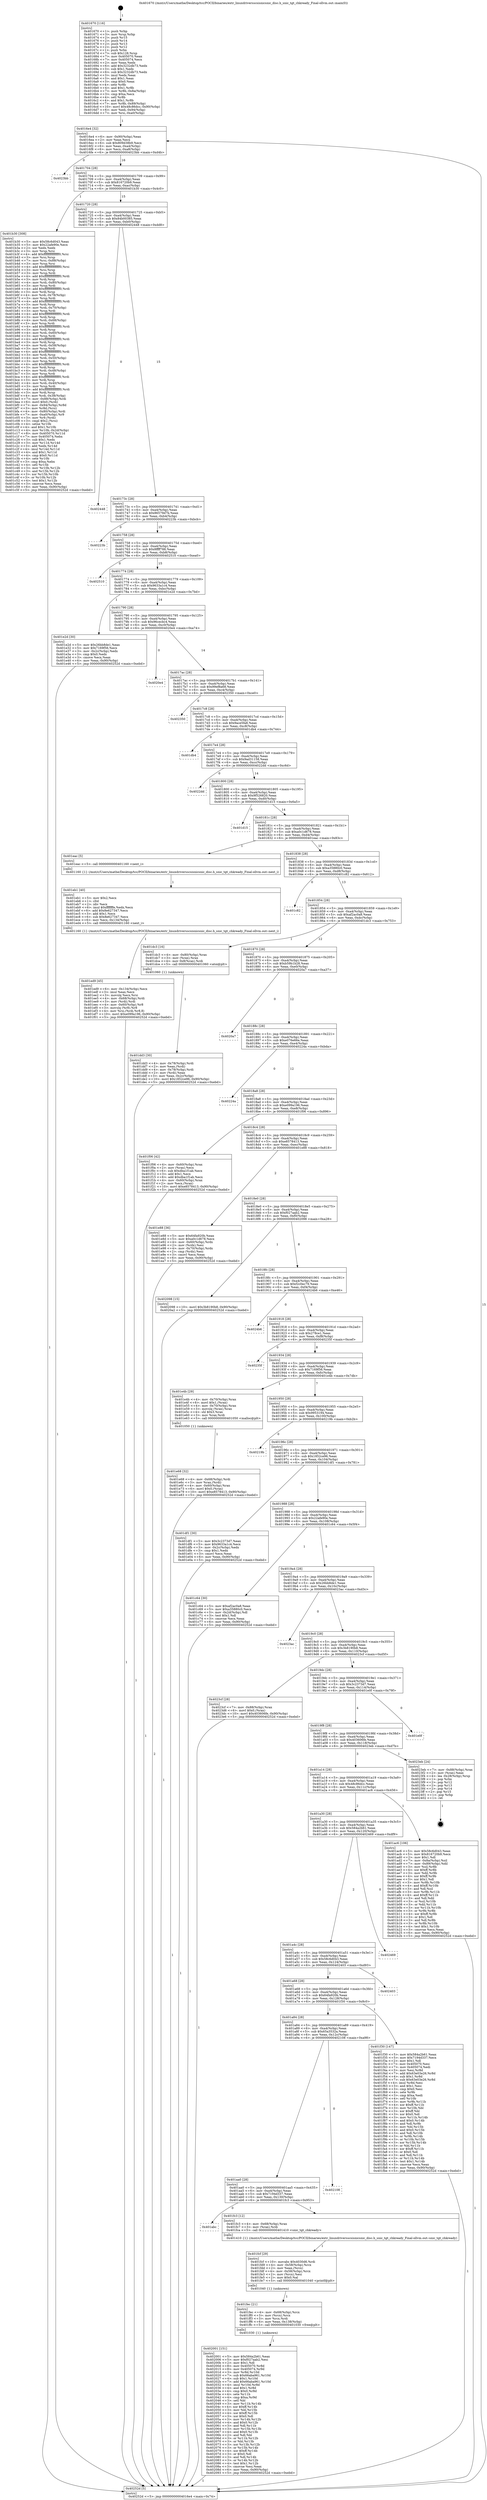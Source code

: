 digraph "0x401670" {
  label = "0x401670 (/mnt/c/Users/mathe/Desktop/tcc/POCII/binaries/extr_linuxdriversscsisnicsnic_disc.h_snic_tgt_chkready_Final-ollvm.out::main(0))"
  labelloc = "t"
  node[shape=record]

  Entry [label="",width=0.3,height=0.3,shape=circle,fillcolor=black,style=filled]
  "0x4016e4" [label="{
     0x4016e4 [32]\l
     | [instrs]\l
     &nbsp;&nbsp;0x4016e4 \<+6\>: mov -0x90(%rbp),%eax\l
     &nbsp;&nbsp;0x4016ea \<+2\>: mov %eax,%ecx\l
     &nbsp;&nbsp;0x4016ec \<+6\>: sub $0x809d38b9,%ecx\l
     &nbsp;&nbsp;0x4016f2 \<+6\>: mov %eax,-0xa4(%rbp)\l
     &nbsp;&nbsp;0x4016f8 \<+6\>: mov %ecx,-0xa8(%rbp)\l
     &nbsp;&nbsp;0x4016fe \<+6\>: je 00000000004023bb \<main+0xd4b\>\l
  }"]
  "0x4023bb" [label="{
     0x4023bb\l
  }", style=dashed]
  "0x401704" [label="{
     0x401704 [28]\l
     | [instrs]\l
     &nbsp;&nbsp;0x401704 \<+5\>: jmp 0000000000401709 \<main+0x99\>\l
     &nbsp;&nbsp;0x401709 \<+6\>: mov -0xa4(%rbp),%eax\l
     &nbsp;&nbsp;0x40170f \<+5\>: sub $0x816720b9,%eax\l
     &nbsp;&nbsp;0x401714 \<+6\>: mov %eax,-0xac(%rbp)\l
     &nbsp;&nbsp;0x40171a \<+6\>: je 0000000000401b30 \<main+0x4c0\>\l
  }"]
  Exit [label="",width=0.3,height=0.3,shape=circle,fillcolor=black,style=filled,peripheries=2]
  "0x401b30" [label="{
     0x401b30 [308]\l
     | [instrs]\l
     &nbsp;&nbsp;0x401b30 \<+5\>: mov $0x58c6d043,%eax\l
     &nbsp;&nbsp;0x401b35 \<+5\>: mov $0x22afe90e,%ecx\l
     &nbsp;&nbsp;0x401b3a \<+2\>: xor %edx,%edx\l
     &nbsp;&nbsp;0x401b3c \<+3\>: mov %rsp,%rsi\l
     &nbsp;&nbsp;0x401b3f \<+4\>: add $0xfffffffffffffff0,%rsi\l
     &nbsp;&nbsp;0x401b43 \<+3\>: mov %rsi,%rsp\l
     &nbsp;&nbsp;0x401b46 \<+7\>: mov %rsi,-0x88(%rbp)\l
     &nbsp;&nbsp;0x401b4d \<+3\>: mov %rsp,%rsi\l
     &nbsp;&nbsp;0x401b50 \<+4\>: add $0xfffffffffffffff0,%rsi\l
     &nbsp;&nbsp;0x401b54 \<+3\>: mov %rsi,%rsp\l
     &nbsp;&nbsp;0x401b57 \<+3\>: mov %rsp,%rdi\l
     &nbsp;&nbsp;0x401b5a \<+4\>: add $0xfffffffffffffff0,%rdi\l
     &nbsp;&nbsp;0x401b5e \<+3\>: mov %rdi,%rsp\l
     &nbsp;&nbsp;0x401b61 \<+4\>: mov %rdi,-0x80(%rbp)\l
     &nbsp;&nbsp;0x401b65 \<+3\>: mov %rsp,%rdi\l
     &nbsp;&nbsp;0x401b68 \<+4\>: add $0xfffffffffffffff0,%rdi\l
     &nbsp;&nbsp;0x401b6c \<+3\>: mov %rdi,%rsp\l
     &nbsp;&nbsp;0x401b6f \<+4\>: mov %rdi,-0x78(%rbp)\l
     &nbsp;&nbsp;0x401b73 \<+3\>: mov %rsp,%rdi\l
     &nbsp;&nbsp;0x401b76 \<+4\>: add $0xfffffffffffffff0,%rdi\l
     &nbsp;&nbsp;0x401b7a \<+3\>: mov %rdi,%rsp\l
     &nbsp;&nbsp;0x401b7d \<+4\>: mov %rdi,-0x70(%rbp)\l
     &nbsp;&nbsp;0x401b81 \<+3\>: mov %rsp,%rdi\l
     &nbsp;&nbsp;0x401b84 \<+4\>: add $0xfffffffffffffff0,%rdi\l
     &nbsp;&nbsp;0x401b88 \<+3\>: mov %rdi,%rsp\l
     &nbsp;&nbsp;0x401b8b \<+4\>: mov %rdi,-0x68(%rbp)\l
     &nbsp;&nbsp;0x401b8f \<+3\>: mov %rsp,%rdi\l
     &nbsp;&nbsp;0x401b92 \<+4\>: add $0xfffffffffffffff0,%rdi\l
     &nbsp;&nbsp;0x401b96 \<+3\>: mov %rdi,%rsp\l
     &nbsp;&nbsp;0x401b99 \<+4\>: mov %rdi,-0x60(%rbp)\l
     &nbsp;&nbsp;0x401b9d \<+3\>: mov %rsp,%rdi\l
     &nbsp;&nbsp;0x401ba0 \<+4\>: add $0xfffffffffffffff0,%rdi\l
     &nbsp;&nbsp;0x401ba4 \<+3\>: mov %rdi,%rsp\l
     &nbsp;&nbsp;0x401ba7 \<+4\>: mov %rdi,-0x58(%rbp)\l
     &nbsp;&nbsp;0x401bab \<+3\>: mov %rsp,%rdi\l
     &nbsp;&nbsp;0x401bae \<+4\>: add $0xfffffffffffffff0,%rdi\l
     &nbsp;&nbsp;0x401bb2 \<+3\>: mov %rdi,%rsp\l
     &nbsp;&nbsp;0x401bb5 \<+4\>: mov %rdi,-0x50(%rbp)\l
     &nbsp;&nbsp;0x401bb9 \<+3\>: mov %rsp,%rdi\l
     &nbsp;&nbsp;0x401bbc \<+4\>: add $0xfffffffffffffff0,%rdi\l
     &nbsp;&nbsp;0x401bc0 \<+3\>: mov %rdi,%rsp\l
     &nbsp;&nbsp;0x401bc3 \<+4\>: mov %rdi,-0x48(%rbp)\l
     &nbsp;&nbsp;0x401bc7 \<+3\>: mov %rsp,%rdi\l
     &nbsp;&nbsp;0x401bca \<+4\>: add $0xfffffffffffffff0,%rdi\l
     &nbsp;&nbsp;0x401bce \<+3\>: mov %rdi,%rsp\l
     &nbsp;&nbsp;0x401bd1 \<+4\>: mov %rdi,-0x40(%rbp)\l
     &nbsp;&nbsp;0x401bd5 \<+3\>: mov %rsp,%rdi\l
     &nbsp;&nbsp;0x401bd8 \<+4\>: add $0xfffffffffffffff0,%rdi\l
     &nbsp;&nbsp;0x401bdc \<+3\>: mov %rdi,%rsp\l
     &nbsp;&nbsp;0x401bdf \<+4\>: mov %rdi,-0x38(%rbp)\l
     &nbsp;&nbsp;0x401be3 \<+7\>: mov -0x88(%rbp),%rdi\l
     &nbsp;&nbsp;0x401bea \<+6\>: movl $0x0,(%rdi)\l
     &nbsp;&nbsp;0x401bf0 \<+7\>: mov -0x94(%rbp),%r8d\l
     &nbsp;&nbsp;0x401bf7 \<+3\>: mov %r8d,(%rsi)\l
     &nbsp;&nbsp;0x401bfa \<+4\>: mov -0x80(%rbp),%rdi\l
     &nbsp;&nbsp;0x401bfe \<+7\>: mov -0xa0(%rbp),%r9\l
     &nbsp;&nbsp;0x401c05 \<+3\>: mov %r9,(%rdi)\l
     &nbsp;&nbsp;0x401c08 \<+3\>: cmpl $0x2,(%rsi)\l
     &nbsp;&nbsp;0x401c0b \<+4\>: setne %r10b\l
     &nbsp;&nbsp;0x401c0f \<+4\>: and $0x1,%r10b\l
     &nbsp;&nbsp;0x401c13 \<+4\>: mov %r10b,-0x2d(%rbp)\l
     &nbsp;&nbsp;0x401c17 \<+8\>: mov 0x405070,%r11d\l
     &nbsp;&nbsp;0x401c1f \<+7\>: mov 0x405074,%ebx\l
     &nbsp;&nbsp;0x401c26 \<+3\>: sub $0x1,%edx\l
     &nbsp;&nbsp;0x401c29 \<+3\>: mov %r11d,%r14d\l
     &nbsp;&nbsp;0x401c2c \<+3\>: add %edx,%r14d\l
     &nbsp;&nbsp;0x401c2f \<+4\>: imul %r14d,%r11d\l
     &nbsp;&nbsp;0x401c33 \<+4\>: and $0x1,%r11d\l
     &nbsp;&nbsp;0x401c37 \<+4\>: cmp $0x0,%r11d\l
     &nbsp;&nbsp;0x401c3b \<+4\>: sete %r10b\l
     &nbsp;&nbsp;0x401c3f \<+3\>: cmp $0xa,%ebx\l
     &nbsp;&nbsp;0x401c42 \<+4\>: setl %r15b\l
     &nbsp;&nbsp;0x401c46 \<+3\>: mov %r10b,%r12b\l
     &nbsp;&nbsp;0x401c49 \<+3\>: and %r15b,%r12b\l
     &nbsp;&nbsp;0x401c4c \<+3\>: xor %r15b,%r10b\l
     &nbsp;&nbsp;0x401c4f \<+3\>: or %r10b,%r12b\l
     &nbsp;&nbsp;0x401c52 \<+4\>: test $0x1,%r12b\l
     &nbsp;&nbsp;0x401c56 \<+3\>: cmovne %ecx,%eax\l
     &nbsp;&nbsp;0x401c59 \<+6\>: mov %eax,-0x90(%rbp)\l
     &nbsp;&nbsp;0x401c5f \<+5\>: jmp 000000000040252d \<main+0xebd\>\l
  }"]
  "0x401720" [label="{
     0x401720 [28]\l
     | [instrs]\l
     &nbsp;&nbsp;0x401720 \<+5\>: jmp 0000000000401725 \<main+0xb5\>\l
     &nbsp;&nbsp;0x401725 \<+6\>: mov -0xa4(%rbp),%eax\l
     &nbsp;&nbsp;0x40172b \<+5\>: sub $0x84b00385,%eax\l
     &nbsp;&nbsp;0x401730 \<+6\>: mov %eax,-0xb0(%rbp)\l
     &nbsp;&nbsp;0x401736 \<+6\>: je 0000000000402448 \<main+0xdd8\>\l
  }"]
  "0x402001" [label="{
     0x402001 [151]\l
     | [instrs]\l
     &nbsp;&nbsp;0x402001 \<+5\>: mov $0x584a2b61,%eax\l
     &nbsp;&nbsp;0x402006 \<+5\>: mov $0xf027aab2,%esi\l
     &nbsp;&nbsp;0x40200b \<+2\>: mov $0x1,%dl\l
     &nbsp;&nbsp;0x40200d \<+8\>: mov 0x405070,%r8d\l
     &nbsp;&nbsp;0x402015 \<+8\>: mov 0x405074,%r9d\l
     &nbsp;&nbsp;0x40201d \<+3\>: mov %r8d,%r10d\l
     &nbsp;&nbsp;0x402020 \<+7\>: sub $0x66aba961,%r10d\l
     &nbsp;&nbsp;0x402027 \<+4\>: sub $0x1,%r10d\l
     &nbsp;&nbsp;0x40202b \<+7\>: add $0x66aba961,%r10d\l
     &nbsp;&nbsp;0x402032 \<+4\>: imul %r10d,%r8d\l
     &nbsp;&nbsp;0x402036 \<+4\>: and $0x1,%r8d\l
     &nbsp;&nbsp;0x40203a \<+4\>: cmp $0x0,%r8d\l
     &nbsp;&nbsp;0x40203e \<+4\>: sete %r11b\l
     &nbsp;&nbsp;0x402042 \<+4\>: cmp $0xa,%r9d\l
     &nbsp;&nbsp;0x402046 \<+3\>: setl %bl\l
     &nbsp;&nbsp;0x402049 \<+3\>: mov %r11b,%r14b\l
     &nbsp;&nbsp;0x40204c \<+4\>: xor $0xff,%r14b\l
     &nbsp;&nbsp;0x402050 \<+3\>: mov %bl,%r15b\l
     &nbsp;&nbsp;0x402053 \<+4\>: xor $0xff,%r15b\l
     &nbsp;&nbsp;0x402057 \<+3\>: xor $0x0,%dl\l
     &nbsp;&nbsp;0x40205a \<+3\>: mov %r14b,%r12b\l
     &nbsp;&nbsp;0x40205d \<+4\>: and $0x0,%r12b\l
     &nbsp;&nbsp;0x402061 \<+3\>: and %dl,%r11b\l
     &nbsp;&nbsp;0x402064 \<+3\>: mov %r15b,%r13b\l
     &nbsp;&nbsp;0x402067 \<+4\>: and $0x0,%r13b\l
     &nbsp;&nbsp;0x40206b \<+2\>: and %dl,%bl\l
     &nbsp;&nbsp;0x40206d \<+3\>: or %r11b,%r12b\l
     &nbsp;&nbsp;0x402070 \<+3\>: or %bl,%r13b\l
     &nbsp;&nbsp;0x402073 \<+3\>: xor %r13b,%r12b\l
     &nbsp;&nbsp;0x402076 \<+3\>: or %r15b,%r14b\l
     &nbsp;&nbsp;0x402079 \<+4\>: xor $0xff,%r14b\l
     &nbsp;&nbsp;0x40207d \<+3\>: or $0x0,%dl\l
     &nbsp;&nbsp;0x402080 \<+3\>: and %dl,%r14b\l
     &nbsp;&nbsp;0x402083 \<+3\>: or %r14b,%r12b\l
     &nbsp;&nbsp;0x402086 \<+4\>: test $0x1,%r12b\l
     &nbsp;&nbsp;0x40208a \<+3\>: cmovne %esi,%eax\l
     &nbsp;&nbsp;0x40208d \<+6\>: mov %eax,-0x90(%rbp)\l
     &nbsp;&nbsp;0x402093 \<+5\>: jmp 000000000040252d \<main+0xebd\>\l
  }"]
  "0x402448" [label="{
     0x402448\l
  }", style=dashed]
  "0x40173c" [label="{
     0x40173c [28]\l
     | [instrs]\l
     &nbsp;&nbsp;0x40173c \<+5\>: jmp 0000000000401741 \<main+0xd1\>\l
     &nbsp;&nbsp;0x401741 \<+6\>: mov -0xa4(%rbp),%eax\l
     &nbsp;&nbsp;0x401747 \<+5\>: sub $0x86579d7b,%eax\l
     &nbsp;&nbsp;0x40174c \<+6\>: mov %eax,-0xb4(%rbp)\l
     &nbsp;&nbsp;0x401752 \<+6\>: je 000000000040223b \<main+0xbcb\>\l
  }"]
  "0x401fec" [label="{
     0x401fec [21]\l
     | [instrs]\l
     &nbsp;&nbsp;0x401fec \<+4\>: mov -0x68(%rbp),%rcx\l
     &nbsp;&nbsp;0x401ff0 \<+3\>: mov (%rcx),%rcx\l
     &nbsp;&nbsp;0x401ff3 \<+3\>: mov %rcx,%rdi\l
     &nbsp;&nbsp;0x401ff6 \<+6\>: mov %eax,-0x138(%rbp)\l
     &nbsp;&nbsp;0x401ffc \<+5\>: call 0000000000401030 \<free@plt\>\l
     | [calls]\l
     &nbsp;&nbsp;0x401030 \{1\} (unknown)\l
  }"]
  "0x40223b" [label="{
     0x40223b\l
  }", style=dashed]
  "0x401758" [label="{
     0x401758 [28]\l
     | [instrs]\l
     &nbsp;&nbsp;0x401758 \<+5\>: jmp 000000000040175d \<main+0xed\>\l
     &nbsp;&nbsp;0x40175d \<+6\>: mov -0xa4(%rbp),%eax\l
     &nbsp;&nbsp;0x401763 \<+5\>: sub $0x8ffff788,%eax\l
     &nbsp;&nbsp;0x401768 \<+6\>: mov %eax,-0xb8(%rbp)\l
     &nbsp;&nbsp;0x40176e \<+6\>: je 0000000000402510 \<main+0xea0\>\l
  }"]
  "0x401fcf" [label="{
     0x401fcf [29]\l
     | [instrs]\l
     &nbsp;&nbsp;0x401fcf \<+10\>: movabs $0x4030d6,%rdi\l
     &nbsp;&nbsp;0x401fd9 \<+4\>: mov -0x58(%rbp),%rcx\l
     &nbsp;&nbsp;0x401fdd \<+2\>: mov %eax,(%rcx)\l
     &nbsp;&nbsp;0x401fdf \<+4\>: mov -0x58(%rbp),%rcx\l
     &nbsp;&nbsp;0x401fe3 \<+2\>: mov (%rcx),%esi\l
     &nbsp;&nbsp;0x401fe5 \<+2\>: mov $0x0,%al\l
     &nbsp;&nbsp;0x401fe7 \<+5\>: call 0000000000401040 \<printf@plt\>\l
     | [calls]\l
     &nbsp;&nbsp;0x401040 \{1\} (unknown)\l
  }"]
  "0x402510" [label="{
     0x402510\l
  }", style=dashed]
  "0x401774" [label="{
     0x401774 [28]\l
     | [instrs]\l
     &nbsp;&nbsp;0x401774 \<+5\>: jmp 0000000000401779 \<main+0x109\>\l
     &nbsp;&nbsp;0x401779 \<+6\>: mov -0xa4(%rbp),%eax\l
     &nbsp;&nbsp;0x40177f \<+5\>: sub $0x9633a1c4,%eax\l
     &nbsp;&nbsp;0x401784 \<+6\>: mov %eax,-0xbc(%rbp)\l
     &nbsp;&nbsp;0x40178a \<+6\>: je 0000000000401e2d \<main+0x7bd\>\l
  }"]
  "0x401abc" [label="{
     0x401abc\l
  }", style=dashed]
  "0x401e2d" [label="{
     0x401e2d [30]\l
     | [instrs]\l
     &nbsp;&nbsp;0x401e2d \<+5\>: mov $0x26bb8de1,%eax\l
     &nbsp;&nbsp;0x401e32 \<+5\>: mov $0x7169f56,%ecx\l
     &nbsp;&nbsp;0x401e37 \<+3\>: mov -0x2c(%rbp),%edx\l
     &nbsp;&nbsp;0x401e3a \<+3\>: cmp $0x0,%edx\l
     &nbsp;&nbsp;0x401e3d \<+3\>: cmove %ecx,%eax\l
     &nbsp;&nbsp;0x401e40 \<+6\>: mov %eax,-0x90(%rbp)\l
     &nbsp;&nbsp;0x401e46 \<+5\>: jmp 000000000040252d \<main+0xebd\>\l
  }"]
  "0x401790" [label="{
     0x401790 [28]\l
     | [instrs]\l
     &nbsp;&nbsp;0x401790 \<+5\>: jmp 0000000000401795 \<main+0x125\>\l
     &nbsp;&nbsp;0x401795 \<+6\>: mov -0xa4(%rbp),%eax\l
     &nbsp;&nbsp;0x40179b \<+5\>: sub $0x96cecbc4,%eax\l
     &nbsp;&nbsp;0x4017a0 \<+6\>: mov %eax,-0xc0(%rbp)\l
     &nbsp;&nbsp;0x4017a6 \<+6\>: je 00000000004020e4 \<main+0xa74\>\l
  }"]
  "0x401fc3" [label="{
     0x401fc3 [12]\l
     | [instrs]\l
     &nbsp;&nbsp;0x401fc3 \<+4\>: mov -0x68(%rbp),%rax\l
     &nbsp;&nbsp;0x401fc7 \<+3\>: mov (%rax),%rdi\l
     &nbsp;&nbsp;0x401fca \<+5\>: call 0000000000401410 \<snic_tgt_chkready\>\l
     | [calls]\l
     &nbsp;&nbsp;0x401410 \{1\} (/mnt/c/Users/mathe/Desktop/tcc/POCII/binaries/extr_linuxdriversscsisnicsnic_disc.h_snic_tgt_chkready_Final-ollvm.out::snic_tgt_chkready)\l
  }"]
  "0x4020e4" [label="{
     0x4020e4\l
  }", style=dashed]
  "0x4017ac" [label="{
     0x4017ac [28]\l
     | [instrs]\l
     &nbsp;&nbsp;0x4017ac \<+5\>: jmp 00000000004017b1 \<main+0x141\>\l
     &nbsp;&nbsp;0x4017b1 \<+6\>: mov -0xa4(%rbp),%eax\l
     &nbsp;&nbsp;0x4017b7 \<+5\>: sub $0x99ef8a68,%eax\l
     &nbsp;&nbsp;0x4017bc \<+6\>: mov %eax,-0xc4(%rbp)\l
     &nbsp;&nbsp;0x4017c2 \<+6\>: je 0000000000402350 \<main+0xce0\>\l
  }"]
  "0x401aa0" [label="{
     0x401aa0 [28]\l
     | [instrs]\l
     &nbsp;&nbsp;0x401aa0 \<+5\>: jmp 0000000000401aa5 \<main+0x435\>\l
     &nbsp;&nbsp;0x401aa5 \<+6\>: mov -0xa4(%rbp),%eax\l
     &nbsp;&nbsp;0x401aab \<+5\>: sub $0x7194d337,%eax\l
     &nbsp;&nbsp;0x401ab0 \<+6\>: mov %eax,-0x130(%rbp)\l
     &nbsp;&nbsp;0x401ab6 \<+6\>: je 0000000000401fc3 \<main+0x953\>\l
  }"]
  "0x402350" [label="{
     0x402350\l
  }", style=dashed]
  "0x4017c8" [label="{
     0x4017c8 [28]\l
     | [instrs]\l
     &nbsp;&nbsp;0x4017c8 \<+5\>: jmp 00000000004017cd \<main+0x15d\>\l
     &nbsp;&nbsp;0x4017cd \<+6\>: mov -0xa4(%rbp),%eax\l
     &nbsp;&nbsp;0x4017d3 \<+5\>: sub $0x9ace5fa8,%eax\l
     &nbsp;&nbsp;0x4017d8 \<+6\>: mov %eax,-0xc8(%rbp)\l
     &nbsp;&nbsp;0x4017de \<+6\>: je 0000000000401db4 \<main+0x744\>\l
  }"]
  "0x402108" [label="{
     0x402108\l
  }", style=dashed]
  "0x401db4" [label="{
     0x401db4\l
  }", style=dashed]
  "0x4017e4" [label="{
     0x4017e4 [28]\l
     | [instrs]\l
     &nbsp;&nbsp;0x4017e4 \<+5\>: jmp 00000000004017e9 \<main+0x179\>\l
     &nbsp;&nbsp;0x4017e9 \<+6\>: mov -0xa4(%rbp),%eax\l
     &nbsp;&nbsp;0x4017ef \<+5\>: sub $0x9ad31158,%eax\l
     &nbsp;&nbsp;0x4017f4 \<+6\>: mov %eax,-0xcc(%rbp)\l
     &nbsp;&nbsp;0x4017fa \<+6\>: je 00000000004022dd \<main+0xc6d\>\l
  }"]
  "0x401a84" [label="{
     0x401a84 [28]\l
     | [instrs]\l
     &nbsp;&nbsp;0x401a84 \<+5\>: jmp 0000000000401a89 \<main+0x419\>\l
     &nbsp;&nbsp;0x401a89 \<+6\>: mov -0xa4(%rbp),%eax\l
     &nbsp;&nbsp;0x401a8f \<+5\>: sub $0x65a3532a,%eax\l
     &nbsp;&nbsp;0x401a94 \<+6\>: mov %eax,-0x12c(%rbp)\l
     &nbsp;&nbsp;0x401a9a \<+6\>: je 0000000000402108 \<main+0xa98\>\l
  }"]
  "0x4022dd" [label="{
     0x4022dd\l
  }", style=dashed]
  "0x401800" [label="{
     0x401800 [28]\l
     | [instrs]\l
     &nbsp;&nbsp;0x401800 \<+5\>: jmp 0000000000401805 \<main+0x195\>\l
     &nbsp;&nbsp;0x401805 \<+6\>: mov -0xa4(%rbp),%eax\l
     &nbsp;&nbsp;0x40180b \<+5\>: sub $0x9f526820,%eax\l
     &nbsp;&nbsp;0x401810 \<+6\>: mov %eax,-0xd0(%rbp)\l
     &nbsp;&nbsp;0x401816 \<+6\>: je 0000000000401d15 \<main+0x6a5\>\l
  }"]
  "0x401f30" [label="{
     0x401f30 [147]\l
     | [instrs]\l
     &nbsp;&nbsp;0x401f30 \<+5\>: mov $0x584a2b61,%eax\l
     &nbsp;&nbsp;0x401f35 \<+5\>: mov $0x7194d337,%ecx\l
     &nbsp;&nbsp;0x401f3a \<+2\>: mov $0x1,%dl\l
     &nbsp;&nbsp;0x401f3c \<+7\>: mov 0x405070,%esi\l
     &nbsp;&nbsp;0x401f43 \<+7\>: mov 0x405074,%edi\l
     &nbsp;&nbsp;0x401f4a \<+3\>: mov %esi,%r8d\l
     &nbsp;&nbsp;0x401f4d \<+7\>: add $0x63e03e26,%r8d\l
     &nbsp;&nbsp;0x401f54 \<+4\>: sub $0x1,%r8d\l
     &nbsp;&nbsp;0x401f58 \<+7\>: sub $0x63e03e26,%r8d\l
     &nbsp;&nbsp;0x401f5f \<+4\>: imul %r8d,%esi\l
     &nbsp;&nbsp;0x401f63 \<+3\>: and $0x1,%esi\l
     &nbsp;&nbsp;0x401f66 \<+3\>: cmp $0x0,%esi\l
     &nbsp;&nbsp;0x401f69 \<+4\>: sete %r9b\l
     &nbsp;&nbsp;0x401f6d \<+3\>: cmp $0xa,%edi\l
     &nbsp;&nbsp;0x401f70 \<+4\>: setl %r10b\l
     &nbsp;&nbsp;0x401f74 \<+3\>: mov %r9b,%r11b\l
     &nbsp;&nbsp;0x401f77 \<+4\>: xor $0xff,%r11b\l
     &nbsp;&nbsp;0x401f7b \<+3\>: mov %r10b,%bl\l
     &nbsp;&nbsp;0x401f7e \<+3\>: xor $0xff,%bl\l
     &nbsp;&nbsp;0x401f81 \<+3\>: xor $0x0,%dl\l
     &nbsp;&nbsp;0x401f84 \<+3\>: mov %r11b,%r14b\l
     &nbsp;&nbsp;0x401f87 \<+4\>: and $0x0,%r14b\l
     &nbsp;&nbsp;0x401f8b \<+3\>: and %dl,%r9b\l
     &nbsp;&nbsp;0x401f8e \<+3\>: mov %bl,%r15b\l
     &nbsp;&nbsp;0x401f91 \<+4\>: and $0x0,%r15b\l
     &nbsp;&nbsp;0x401f95 \<+3\>: and %dl,%r10b\l
     &nbsp;&nbsp;0x401f98 \<+3\>: or %r9b,%r14b\l
     &nbsp;&nbsp;0x401f9b \<+3\>: or %r10b,%r15b\l
     &nbsp;&nbsp;0x401f9e \<+3\>: xor %r15b,%r14b\l
     &nbsp;&nbsp;0x401fa1 \<+3\>: or %bl,%r11b\l
     &nbsp;&nbsp;0x401fa4 \<+4\>: xor $0xff,%r11b\l
     &nbsp;&nbsp;0x401fa8 \<+3\>: or $0x0,%dl\l
     &nbsp;&nbsp;0x401fab \<+3\>: and %dl,%r11b\l
     &nbsp;&nbsp;0x401fae \<+3\>: or %r11b,%r14b\l
     &nbsp;&nbsp;0x401fb1 \<+4\>: test $0x1,%r14b\l
     &nbsp;&nbsp;0x401fb5 \<+3\>: cmovne %ecx,%eax\l
     &nbsp;&nbsp;0x401fb8 \<+6\>: mov %eax,-0x90(%rbp)\l
     &nbsp;&nbsp;0x401fbe \<+5\>: jmp 000000000040252d \<main+0xebd\>\l
  }"]
  "0x401d15" [label="{
     0x401d15\l
  }", style=dashed]
  "0x40181c" [label="{
     0x40181c [28]\l
     | [instrs]\l
     &nbsp;&nbsp;0x40181c \<+5\>: jmp 0000000000401821 \<main+0x1b1\>\l
     &nbsp;&nbsp;0x401821 \<+6\>: mov -0xa4(%rbp),%eax\l
     &nbsp;&nbsp;0x401827 \<+5\>: sub $0xa0c1d678,%eax\l
     &nbsp;&nbsp;0x40182c \<+6\>: mov %eax,-0xd4(%rbp)\l
     &nbsp;&nbsp;0x401832 \<+6\>: je 0000000000401eac \<main+0x83c\>\l
  }"]
  "0x401a68" [label="{
     0x401a68 [28]\l
     | [instrs]\l
     &nbsp;&nbsp;0x401a68 \<+5\>: jmp 0000000000401a6d \<main+0x3fd\>\l
     &nbsp;&nbsp;0x401a6d \<+6\>: mov -0xa4(%rbp),%eax\l
     &nbsp;&nbsp;0x401a73 \<+5\>: sub $0x64fa920b,%eax\l
     &nbsp;&nbsp;0x401a78 \<+6\>: mov %eax,-0x128(%rbp)\l
     &nbsp;&nbsp;0x401a7e \<+6\>: je 0000000000401f30 \<main+0x8c0\>\l
  }"]
  "0x401eac" [label="{
     0x401eac [5]\l
     | [instrs]\l
     &nbsp;&nbsp;0x401eac \<+5\>: call 0000000000401160 \<next_i\>\l
     | [calls]\l
     &nbsp;&nbsp;0x401160 \{1\} (/mnt/c/Users/mathe/Desktop/tcc/POCII/binaries/extr_linuxdriversscsisnicsnic_disc.h_snic_tgt_chkready_Final-ollvm.out::next_i)\l
  }"]
  "0x401838" [label="{
     0x401838 [28]\l
     | [instrs]\l
     &nbsp;&nbsp;0x401838 \<+5\>: jmp 000000000040183d \<main+0x1cd\>\l
     &nbsp;&nbsp;0x40183d \<+6\>: mov -0xa4(%rbp),%eax\l
     &nbsp;&nbsp;0x401843 \<+5\>: sub $0xa35880c0,%eax\l
     &nbsp;&nbsp;0x401848 \<+6\>: mov %eax,-0xd8(%rbp)\l
     &nbsp;&nbsp;0x40184e \<+6\>: je 0000000000401c82 \<main+0x612\>\l
  }"]
  "0x402403" [label="{
     0x402403\l
  }", style=dashed]
  "0x401c82" [label="{
     0x401c82\l
  }", style=dashed]
  "0x401854" [label="{
     0x401854 [28]\l
     | [instrs]\l
     &nbsp;&nbsp;0x401854 \<+5\>: jmp 0000000000401859 \<main+0x1e9\>\l
     &nbsp;&nbsp;0x401859 \<+6\>: mov -0xa4(%rbp),%eax\l
     &nbsp;&nbsp;0x40185f \<+5\>: sub $0xaf2ac0a8,%eax\l
     &nbsp;&nbsp;0x401864 \<+6\>: mov %eax,-0xdc(%rbp)\l
     &nbsp;&nbsp;0x40186a \<+6\>: je 0000000000401dc3 \<main+0x753\>\l
  }"]
  "0x401a4c" [label="{
     0x401a4c [28]\l
     | [instrs]\l
     &nbsp;&nbsp;0x401a4c \<+5\>: jmp 0000000000401a51 \<main+0x3e1\>\l
     &nbsp;&nbsp;0x401a51 \<+6\>: mov -0xa4(%rbp),%eax\l
     &nbsp;&nbsp;0x401a57 \<+5\>: sub $0x58c6d043,%eax\l
     &nbsp;&nbsp;0x401a5c \<+6\>: mov %eax,-0x124(%rbp)\l
     &nbsp;&nbsp;0x401a62 \<+6\>: je 0000000000402403 \<main+0xd93\>\l
  }"]
  "0x401dc3" [label="{
     0x401dc3 [16]\l
     | [instrs]\l
     &nbsp;&nbsp;0x401dc3 \<+4\>: mov -0x80(%rbp),%rax\l
     &nbsp;&nbsp;0x401dc7 \<+3\>: mov (%rax),%rax\l
     &nbsp;&nbsp;0x401dca \<+4\>: mov 0x8(%rax),%rdi\l
     &nbsp;&nbsp;0x401dce \<+5\>: call 0000000000401060 \<atoi@plt\>\l
     | [calls]\l
     &nbsp;&nbsp;0x401060 \{1\} (unknown)\l
  }"]
  "0x401870" [label="{
     0x401870 [28]\l
     | [instrs]\l
     &nbsp;&nbsp;0x401870 \<+5\>: jmp 0000000000401875 \<main+0x205\>\l
     &nbsp;&nbsp;0x401875 \<+6\>: mov -0xa4(%rbp),%eax\l
     &nbsp;&nbsp;0x40187b \<+5\>: sub $0xb59b1b28,%eax\l
     &nbsp;&nbsp;0x401880 \<+6\>: mov %eax,-0xe0(%rbp)\l
     &nbsp;&nbsp;0x401886 \<+6\>: je 00000000004020a7 \<main+0xa37\>\l
  }"]
  "0x402469" [label="{
     0x402469\l
  }", style=dashed]
  "0x4020a7" [label="{
     0x4020a7\l
  }", style=dashed]
  "0x40188c" [label="{
     0x40188c [28]\l
     | [instrs]\l
     &nbsp;&nbsp;0x40188c \<+5\>: jmp 0000000000401891 \<main+0x221\>\l
     &nbsp;&nbsp;0x401891 \<+6\>: mov -0xa4(%rbp),%eax\l
     &nbsp;&nbsp;0x401897 \<+5\>: sub $0xe076e66e,%eax\l
     &nbsp;&nbsp;0x40189c \<+6\>: mov %eax,-0xe4(%rbp)\l
     &nbsp;&nbsp;0x4018a2 \<+6\>: je 000000000040224a \<main+0xbda\>\l
  }"]
  "0x401ed9" [label="{
     0x401ed9 [45]\l
     | [instrs]\l
     &nbsp;&nbsp;0x401ed9 \<+6\>: mov -0x134(%rbp),%ecx\l
     &nbsp;&nbsp;0x401edf \<+3\>: imul %eax,%ecx\l
     &nbsp;&nbsp;0x401ee2 \<+3\>: movslq %ecx,%rsi\l
     &nbsp;&nbsp;0x401ee5 \<+4\>: mov -0x68(%rbp),%rdi\l
     &nbsp;&nbsp;0x401ee9 \<+3\>: mov (%rdi),%rdi\l
     &nbsp;&nbsp;0x401eec \<+4\>: mov -0x60(%rbp),%r8\l
     &nbsp;&nbsp;0x401ef0 \<+3\>: movslq (%r8),%r8\l
     &nbsp;&nbsp;0x401ef3 \<+4\>: mov %rsi,(%rdi,%r8,8)\l
     &nbsp;&nbsp;0x401ef7 \<+10\>: movl $0xe099a196,-0x90(%rbp)\l
     &nbsp;&nbsp;0x401f01 \<+5\>: jmp 000000000040252d \<main+0xebd\>\l
  }"]
  "0x40224a" [label="{
     0x40224a\l
  }", style=dashed]
  "0x4018a8" [label="{
     0x4018a8 [28]\l
     | [instrs]\l
     &nbsp;&nbsp;0x4018a8 \<+5\>: jmp 00000000004018ad \<main+0x23d\>\l
     &nbsp;&nbsp;0x4018ad \<+6\>: mov -0xa4(%rbp),%eax\l
     &nbsp;&nbsp;0x4018b3 \<+5\>: sub $0xe099a196,%eax\l
     &nbsp;&nbsp;0x4018b8 \<+6\>: mov %eax,-0xe8(%rbp)\l
     &nbsp;&nbsp;0x4018be \<+6\>: je 0000000000401f06 \<main+0x896\>\l
  }"]
  "0x401eb1" [label="{
     0x401eb1 [40]\l
     | [instrs]\l
     &nbsp;&nbsp;0x401eb1 \<+5\>: mov $0x2,%ecx\l
     &nbsp;&nbsp;0x401eb6 \<+1\>: cltd\l
     &nbsp;&nbsp;0x401eb7 \<+2\>: idiv %ecx\l
     &nbsp;&nbsp;0x401eb9 \<+6\>: imul $0xfffffffe,%edx,%ecx\l
     &nbsp;&nbsp;0x401ebf \<+6\>: add $0x8e627347,%ecx\l
     &nbsp;&nbsp;0x401ec5 \<+3\>: add $0x1,%ecx\l
     &nbsp;&nbsp;0x401ec8 \<+6\>: sub $0x8e627347,%ecx\l
     &nbsp;&nbsp;0x401ece \<+6\>: mov %ecx,-0x134(%rbp)\l
     &nbsp;&nbsp;0x401ed4 \<+5\>: call 0000000000401160 \<next_i\>\l
     | [calls]\l
     &nbsp;&nbsp;0x401160 \{1\} (/mnt/c/Users/mathe/Desktop/tcc/POCII/binaries/extr_linuxdriversscsisnicsnic_disc.h_snic_tgt_chkready_Final-ollvm.out::next_i)\l
  }"]
  "0x401f06" [label="{
     0x401f06 [42]\l
     | [instrs]\l
     &nbsp;&nbsp;0x401f06 \<+4\>: mov -0x60(%rbp),%rax\l
     &nbsp;&nbsp;0x401f0a \<+2\>: mov (%rax),%ecx\l
     &nbsp;&nbsp;0x401f0c \<+6\>: sub $0xdba1f1ab,%ecx\l
     &nbsp;&nbsp;0x401f12 \<+3\>: add $0x1,%ecx\l
     &nbsp;&nbsp;0x401f15 \<+6\>: add $0xdba1f1ab,%ecx\l
     &nbsp;&nbsp;0x401f1b \<+4\>: mov -0x60(%rbp),%rax\l
     &nbsp;&nbsp;0x401f1f \<+2\>: mov %ecx,(%rax)\l
     &nbsp;&nbsp;0x401f21 \<+10\>: movl $0xe8578413,-0x90(%rbp)\l
     &nbsp;&nbsp;0x401f2b \<+5\>: jmp 000000000040252d \<main+0xebd\>\l
  }"]
  "0x4018c4" [label="{
     0x4018c4 [28]\l
     | [instrs]\l
     &nbsp;&nbsp;0x4018c4 \<+5\>: jmp 00000000004018c9 \<main+0x259\>\l
     &nbsp;&nbsp;0x4018c9 \<+6\>: mov -0xa4(%rbp),%eax\l
     &nbsp;&nbsp;0x4018cf \<+5\>: sub $0xe8578413,%eax\l
     &nbsp;&nbsp;0x4018d4 \<+6\>: mov %eax,-0xec(%rbp)\l
     &nbsp;&nbsp;0x4018da \<+6\>: je 0000000000401e88 \<main+0x818\>\l
  }"]
  "0x401e68" [label="{
     0x401e68 [32]\l
     | [instrs]\l
     &nbsp;&nbsp;0x401e68 \<+4\>: mov -0x68(%rbp),%rdi\l
     &nbsp;&nbsp;0x401e6c \<+3\>: mov %rax,(%rdi)\l
     &nbsp;&nbsp;0x401e6f \<+4\>: mov -0x60(%rbp),%rax\l
     &nbsp;&nbsp;0x401e73 \<+6\>: movl $0x0,(%rax)\l
     &nbsp;&nbsp;0x401e79 \<+10\>: movl $0xe8578413,-0x90(%rbp)\l
     &nbsp;&nbsp;0x401e83 \<+5\>: jmp 000000000040252d \<main+0xebd\>\l
  }"]
  "0x401e88" [label="{
     0x401e88 [36]\l
     | [instrs]\l
     &nbsp;&nbsp;0x401e88 \<+5\>: mov $0x64fa920b,%eax\l
     &nbsp;&nbsp;0x401e8d \<+5\>: mov $0xa0c1d678,%ecx\l
     &nbsp;&nbsp;0x401e92 \<+4\>: mov -0x60(%rbp),%rdx\l
     &nbsp;&nbsp;0x401e96 \<+2\>: mov (%rdx),%esi\l
     &nbsp;&nbsp;0x401e98 \<+4\>: mov -0x70(%rbp),%rdx\l
     &nbsp;&nbsp;0x401e9c \<+2\>: cmp (%rdx),%esi\l
     &nbsp;&nbsp;0x401e9e \<+3\>: cmovl %ecx,%eax\l
     &nbsp;&nbsp;0x401ea1 \<+6\>: mov %eax,-0x90(%rbp)\l
     &nbsp;&nbsp;0x401ea7 \<+5\>: jmp 000000000040252d \<main+0xebd\>\l
  }"]
  "0x4018e0" [label="{
     0x4018e0 [28]\l
     | [instrs]\l
     &nbsp;&nbsp;0x4018e0 \<+5\>: jmp 00000000004018e5 \<main+0x275\>\l
     &nbsp;&nbsp;0x4018e5 \<+6\>: mov -0xa4(%rbp),%eax\l
     &nbsp;&nbsp;0x4018eb \<+5\>: sub $0xf027aab2,%eax\l
     &nbsp;&nbsp;0x4018f0 \<+6\>: mov %eax,-0xf0(%rbp)\l
     &nbsp;&nbsp;0x4018f6 \<+6\>: je 0000000000402098 \<main+0xa28\>\l
  }"]
  "0x401dd3" [label="{
     0x401dd3 [30]\l
     | [instrs]\l
     &nbsp;&nbsp;0x401dd3 \<+4\>: mov -0x78(%rbp),%rdi\l
     &nbsp;&nbsp;0x401dd7 \<+2\>: mov %eax,(%rdi)\l
     &nbsp;&nbsp;0x401dd9 \<+4\>: mov -0x78(%rbp),%rdi\l
     &nbsp;&nbsp;0x401ddd \<+2\>: mov (%rdi),%eax\l
     &nbsp;&nbsp;0x401ddf \<+3\>: mov %eax,-0x2c(%rbp)\l
     &nbsp;&nbsp;0x401de2 \<+10\>: movl $0x1852ce96,-0x90(%rbp)\l
     &nbsp;&nbsp;0x401dec \<+5\>: jmp 000000000040252d \<main+0xebd\>\l
  }"]
  "0x402098" [label="{
     0x402098 [15]\l
     | [instrs]\l
     &nbsp;&nbsp;0x402098 \<+10\>: movl $0x3b8190b8,-0x90(%rbp)\l
     &nbsp;&nbsp;0x4020a2 \<+5\>: jmp 000000000040252d \<main+0xebd\>\l
  }"]
  "0x4018fc" [label="{
     0x4018fc [28]\l
     | [instrs]\l
     &nbsp;&nbsp;0x4018fc \<+5\>: jmp 0000000000401901 \<main+0x291\>\l
     &nbsp;&nbsp;0x401901 \<+6\>: mov -0xa4(%rbp),%eax\l
     &nbsp;&nbsp;0x401907 \<+5\>: sub $0xf2c0ec79,%eax\l
     &nbsp;&nbsp;0x40190c \<+6\>: mov %eax,-0xf4(%rbp)\l
     &nbsp;&nbsp;0x401912 \<+6\>: je 00000000004024b6 \<main+0xe46\>\l
  }"]
  "0x401670" [label="{
     0x401670 [116]\l
     | [instrs]\l
     &nbsp;&nbsp;0x401670 \<+1\>: push %rbp\l
     &nbsp;&nbsp;0x401671 \<+3\>: mov %rsp,%rbp\l
     &nbsp;&nbsp;0x401674 \<+2\>: push %r15\l
     &nbsp;&nbsp;0x401676 \<+2\>: push %r14\l
     &nbsp;&nbsp;0x401678 \<+2\>: push %r13\l
     &nbsp;&nbsp;0x40167a \<+2\>: push %r12\l
     &nbsp;&nbsp;0x40167c \<+1\>: push %rbx\l
     &nbsp;&nbsp;0x40167d \<+7\>: sub $0x128,%rsp\l
     &nbsp;&nbsp;0x401684 \<+7\>: mov 0x405070,%eax\l
     &nbsp;&nbsp;0x40168b \<+7\>: mov 0x405074,%ecx\l
     &nbsp;&nbsp;0x401692 \<+2\>: mov %eax,%edx\l
     &nbsp;&nbsp;0x401694 \<+6\>: add $0x3232db73,%edx\l
     &nbsp;&nbsp;0x40169a \<+3\>: sub $0x1,%edx\l
     &nbsp;&nbsp;0x40169d \<+6\>: sub $0x3232db73,%edx\l
     &nbsp;&nbsp;0x4016a3 \<+3\>: imul %edx,%eax\l
     &nbsp;&nbsp;0x4016a6 \<+3\>: and $0x1,%eax\l
     &nbsp;&nbsp;0x4016a9 \<+3\>: cmp $0x0,%eax\l
     &nbsp;&nbsp;0x4016ac \<+4\>: sete %r8b\l
     &nbsp;&nbsp;0x4016b0 \<+4\>: and $0x1,%r8b\l
     &nbsp;&nbsp;0x4016b4 \<+7\>: mov %r8b,-0x8a(%rbp)\l
     &nbsp;&nbsp;0x4016bb \<+3\>: cmp $0xa,%ecx\l
     &nbsp;&nbsp;0x4016be \<+4\>: setl %r8b\l
     &nbsp;&nbsp;0x4016c2 \<+4\>: and $0x1,%r8b\l
     &nbsp;&nbsp;0x4016c6 \<+7\>: mov %r8b,-0x89(%rbp)\l
     &nbsp;&nbsp;0x4016cd \<+10\>: movl $0x48c86dcc,-0x90(%rbp)\l
     &nbsp;&nbsp;0x4016d7 \<+6\>: mov %edi,-0x94(%rbp)\l
     &nbsp;&nbsp;0x4016dd \<+7\>: mov %rsi,-0xa0(%rbp)\l
  }"]
  "0x4024b6" [label="{
     0x4024b6\l
  }", style=dashed]
  "0x401918" [label="{
     0x401918 [28]\l
     | [instrs]\l
     &nbsp;&nbsp;0x401918 \<+5\>: jmp 000000000040191d \<main+0x2ad\>\l
     &nbsp;&nbsp;0x40191d \<+6\>: mov -0xa4(%rbp),%eax\l
     &nbsp;&nbsp;0x401923 \<+5\>: sub $0x278ce1,%eax\l
     &nbsp;&nbsp;0x401928 \<+6\>: mov %eax,-0xf8(%rbp)\l
     &nbsp;&nbsp;0x40192e \<+6\>: je 000000000040235f \<main+0xcef\>\l
  }"]
  "0x40252d" [label="{
     0x40252d [5]\l
     | [instrs]\l
     &nbsp;&nbsp;0x40252d \<+5\>: jmp 00000000004016e4 \<main+0x74\>\l
  }"]
  "0x40235f" [label="{
     0x40235f\l
  }", style=dashed]
  "0x401934" [label="{
     0x401934 [28]\l
     | [instrs]\l
     &nbsp;&nbsp;0x401934 \<+5\>: jmp 0000000000401939 \<main+0x2c9\>\l
     &nbsp;&nbsp;0x401939 \<+6\>: mov -0xa4(%rbp),%eax\l
     &nbsp;&nbsp;0x40193f \<+5\>: sub $0x7169f56,%eax\l
     &nbsp;&nbsp;0x401944 \<+6\>: mov %eax,-0xfc(%rbp)\l
     &nbsp;&nbsp;0x40194a \<+6\>: je 0000000000401e4b \<main+0x7db\>\l
  }"]
  "0x401a30" [label="{
     0x401a30 [28]\l
     | [instrs]\l
     &nbsp;&nbsp;0x401a30 \<+5\>: jmp 0000000000401a35 \<main+0x3c5\>\l
     &nbsp;&nbsp;0x401a35 \<+6\>: mov -0xa4(%rbp),%eax\l
     &nbsp;&nbsp;0x401a3b \<+5\>: sub $0x584a2b61,%eax\l
     &nbsp;&nbsp;0x401a40 \<+6\>: mov %eax,-0x120(%rbp)\l
     &nbsp;&nbsp;0x401a46 \<+6\>: je 0000000000402469 \<main+0xdf9\>\l
  }"]
  "0x401e4b" [label="{
     0x401e4b [29]\l
     | [instrs]\l
     &nbsp;&nbsp;0x401e4b \<+4\>: mov -0x70(%rbp),%rax\l
     &nbsp;&nbsp;0x401e4f \<+6\>: movl $0x1,(%rax)\l
     &nbsp;&nbsp;0x401e55 \<+4\>: mov -0x70(%rbp),%rax\l
     &nbsp;&nbsp;0x401e59 \<+3\>: movslq (%rax),%rax\l
     &nbsp;&nbsp;0x401e5c \<+4\>: shl $0x3,%rax\l
     &nbsp;&nbsp;0x401e60 \<+3\>: mov %rax,%rdi\l
     &nbsp;&nbsp;0x401e63 \<+5\>: call 0000000000401050 \<malloc@plt\>\l
     | [calls]\l
     &nbsp;&nbsp;0x401050 \{1\} (unknown)\l
  }"]
  "0x401950" [label="{
     0x401950 [28]\l
     | [instrs]\l
     &nbsp;&nbsp;0x401950 \<+5\>: jmp 0000000000401955 \<main+0x2e5\>\l
     &nbsp;&nbsp;0x401955 \<+6\>: mov -0xa4(%rbp),%eax\l
     &nbsp;&nbsp;0x40195b \<+5\>: sub $0x9953194,%eax\l
     &nbsp;&nbsp;0x401960 \<+6\>: mov %eax,-0x100(%rbp)\l
     &nbsp;&nbsp;0x401966 \<+6\>: je 000000000040219b \<main+0xb2b\>\l
  }"]
  "0x401ac6" [label="{
     0x401ac6 [106]\l
     | [instrs]\l
     &nbsp;&nbsp;0x401ac6 \<+5\>: mov $0x58c6d043,%eax\l
     &nbsp;&nbsp;0x401acb \<+5\>: mov $0x816720b9,%ecx\l
     &nbsp;&nbsp;0x401ad0 \<+2\>: mov $0x1,%dl\l
     &nbsp;&nbsp;0x401ad2 \<+7\>: mov -0x8a(%rbp),%sil\l
     &nbsp;&nbsp;0x401ad9 \<+7\>: mov -0x89(%rbp),%dil\l
     &nbsp;&nbsp;0x401ae0 \<+3\>: mov %sil,%r8b\l
     &nbsp;&nbsp;0x401ae3 \<+4\>: xor $0xff,%r8b\l
     &nbsp;&nbsp;0x401ae7 \<+3\>: mov %dil,%r9b\l
     &nbsp;&nbsp;0x401aea \<+4\>: xor $0xff,%r9b\l
     &nbsp;&nbsp;0x401aee \<+3\>: xor $0x1,%dl\l
     &nbsp;&nbsp;0x401af1 \<+3\>: mov %r8b,%r10b\l
     &nbsp;&nbsp;0x401af4 \<+4\>: and $0xff,%r10b\l
     &nbsp;&nbsp;0x401af8 \<+3\>: and %dl,%sil\l
     &nbsp;&nbsp;0x401afb \<+3\>: mov %r9b,%r11b\l
     &nbsp;&nbsp;0x401afe \<+4\>: and $0xff,%r11b\l
     &nbsp;&nbsp;0x401b02 \<+3\>: and %dl,%dil\l
     &nbsp;&nbsp;0x401b05 \<+3\>: or %sil,%r10b\l
     &nbsp;&nbsp;0x401b08 \<+3\>: or %dil,%r11b\l
     &nbsp;&nbsp;0x401b0b \<+3\>: xor %r11b,%r10b\l
     &nbsp;&nbsp;0x401b0e \<+3\>: or %r9b,%r8b\l
     &nbsp;&nbsp;0x401b11 \<+4\>: xor $0xff,%r8b\l
     &nbsp;&nbsp;0x401b15 \<+3\>: or $0x1,%dl\l
     &nbsp;&nbsp;0x401b18 \<+3\>: and %dl,%r8b\l
     &nbsp;&nbsp;0x401b1b \<+3\>: or %r8b,%r10b\l
     &nbsp;&nbsp;0x401b1e \<+4\>: test $0x1,%r10b\l
     &nbsp;&nbsp;0x401b22 \<+3\>: cmovne %ecx,%eax\l
     &nbsp;&nbsp;0x401b25 \<+6\>: mov %eax,-0x90(%rbp)\l
     &nbsp;&nbsp;0x401b2b \<+5\>: jmp 000000000040252d \<main+0xebd\>\l
  }"]
  "0x40219b" [label="{
     0x40219b\l
  }", style=dashed]
  "0x40196c" [label="{
     0x40196c [28]\l
     | [instrs]\l
     &nbsp;&nbsp;0x40196c \<+5\>: jmp 0000000000401971 \<main+0x301\>\l
     &nbsp;&nbsp;0x401971 \<+6\>: mov -0xa4(%rbp),%eax\l
     &nbsp;&nbsp;0x401977 \<+5\>: sub $0x1852ce96,%eax\l
     &nbsp;&nbsp;0x40197c \<+6\>: mov %eax,-0x104(%rbp)\l
     &nbsp;&nbsp;0x401982 \<+6\>: je 0000000000401df1 \<main+0x781\>\l
  }"]
  "0x401a14" [label="{
     0x401a14 [28]\l
     | [instrs]\l
     &nbsp;&nbsp;0x401a14 \<+5\>: jmp 0000000000401a19 \<main+0x3a9\>\l
     &nbsp;&nbsp;0x401a19 \<+6\>: mov -0xa4(%rbp),%eax\l
     &nbsp;&nbsp;0x401a1f \<+5\>: sub $0x48c86dcc,%eax\l
     &nbsp;&nbsp;0x401a24 \<+6\>: mov %eax,-0x11c(%rbp)\l
     &nbsp;&nbsp;0x401a2a \<+6\>: je 0000000000401ac6 \<main+0x456\>\l
  }"]
  "0x401df1" [label="{
     0x401df1 [30]\l
     | [instrs]\l
     &nbsp;&nbsp;0x401df1 \<+5\>: mov $0x3c2373d7,%eax\l
     &nbsp;&nbsp;0x401df6 \<+5\>: mov $0x9633a1c4,%ecx\l
     &nbsp;&nbsp;0x401dfb \<+3\>: mov -0x2c(%rbp),%edx\l
     &nbsp;&nbsp;0x401dfe \<+3\>: cmp $0x1,%edx\l
     &nbsp;&nbsp;0x401e01 \<+3\>: cmovl %ecx,%eax\l
     &nbsp;&nbsp;0x401e04 \<+6\>: mov %eax,-0x90(%rbp)\l
     &nbsp;&nbsp;0x401e0a \<+5\>: jmp 000000000040252d \<main+0xebd\>\l
  }"]
  "0x401988" [label="{
     0x401988 [28]\l
     | [instrs]\l
     &nbsp;&nbsp;0x401988 \<+5\>: jmp 000000000040198d \<main+0x31d\>\l
     &nbsp;&nbsp;0x40198d \<+6\>: mov -0xa4(%rbp),%eax\l
     &nbsp;&nbsp;0x401993 \<+5\>: sub $0x22afe90e,%eax\l
     &nbsp;&nbsp;0x401998 \<+6\>: mov %eax,-0x108(%rbp)\l
     &nbsp;&nbsp;0x40199e \<+6\>: je 0000000000401c64 \<main+0x5f4\>\l
  }"]
  "0x4023eb" [label="{
     0x4023eb [24]\l
     | [instrs]\l
     &nbsp;&nbsp;0x4023eb \<+7\>: mov -0x88(%rbp),%rax\l
     &nbsp;&nbsp;0x4023f2 \<+2\>: mov (%rax),%eax\l
     &nbsp;&nbsp;0x4023f4 \<+4\>: lea -0x28(%rbp),%rsp\l
     &nbsp;&nbsp;0x4023f8 \<+1\>: pop %rbx\l
     &nbsp;&nbsp;0x4023f9 \<+2\>: pop %r12\l
     &nbsp;&nbsp;0x4023fb \<+2\>: pop %r13\l
     &nbsp;&nbsp;0x4023fd \<+2\>: pop %r14\l
     &nbsp;&nbsp;0x4023ff \<+2\>: pop %r15\l
     &nbsp;&nbsp;0x402401 \<+1\>: pop %rbp\l
     &nbsp;&nbsp;0x402402 \<+1\>: ret\l
  }"]
  "0x401c64" [label="{
     0x401c64 [30]\l
     | [instrs]\l
     &nbsp;&nbsp;0x401c64 \<+5\>: mov $0xaf2ac0a8,%eax\l
     &nbsp;&nbsp;0x401c69 \<+5\>: mov $0xa35880c0,%ecx\l
     &nbsp;&nbsp;0x401c6e \<+3\>: mov -0x2d(%rbp),%dl\l
     &nbsp;&nbsp;0x401c71 \<+3\>: test $0x1,%dl\l
     &nbsp;&nbsp;0x401c74 \<+3\>: cmovne %ecx,%eax\l
     &nbsp;&nbsp;0x401c77 \<+6\>: mov %eax,-0x90(%rbp)\l
     &nbsp;&nbsp;0x401c7d \<+5\>: jmp 000000000040252d \<main+0xebd\>\l
  }"]
  "0x4019a4" [label="{
     0x4019a4 [28]\l
     | [instrs]\l
     &nbsp;&nbsp;0x4019a4 \<+5\>: jmp 00000000004019a9 \<main+0x339\>\l
     &nbsp;&nbsp;0x4019a9 \<+6\>: mov -0xa4(%rbp),%eax\l
     &nbsp;&nbsp;0x4019af \<+5\>: sub $0x26bb8de1,%eax\l
     &nbsp;&nbsp;0x4019b4 \<+6\>: mov %eax,-0x10c(%rbp)\l
     &nbsp;&nbsp;0x4019ba \<+6\>: je 00000000004023ac \<main+0xd3c\>\l
  }"]
  "0x4019f8" [label="{
     0x4019f8 [28]\l
     | [instrs]\l
     &nbsp;&nbsp;0x4019f8 \<+5\>: jmp 00000000004019fd \<main+0x38d\>\l
     &nbsp;&nbsp;0x4019fd \<+6\>: mov -0xa4(%rbp),%eax\l
     &nbsp;&nbsp;0x401a03 \<+5\>: sub $0x403606fe,%eax\l
     &nbsp;&nbsp;0x401a08 \<+6\>: mov %eax,-0x118(%rbp)\l
     &nbsp;&nbsp;0x401a0e \<+6\>: je 00000000004023eb \<main+0xd7b\>\l
  }"]
  "0x4023ac" [label="{
     0x4023ac\l
  }", style=dashed]
  "0x4019c0" [label="{
     0x4019c0 [28]\l
     | [instrs]\l
     &nbsp;&nbsp;0x4019c0 \<+5\>: jmp 00000000004019c5 \<main+0x355\>\l
     &nbsp;&nbsp;0x4019c5 \<+6\>: mov -0xa4(%rbp),%eax\l
     &nbsp;&nbsp;0x4019cb \<+5\>: sub $0x3b8190b8,%eax\l
     &nbsp;&nbsp;0x4019d0 \<+6\>: mov %eax,-0x110(%rbp)\l
     &nbsp;&nbsp;0x4019d6 \<+6\>: je 00000000004023cf \<main+0xd5f\>\l
  }"]
  "0x401e0f" [label="{
     0x401e0f\l
  }", style=dashed]
  "0x4023cf" [label="{
     0x4023cf [28]\l
     | [instrs]\l
     &nbsp;&nbsp;0x4023cf \<+7\>: mov -0x88(%rbp),%rax\l
     &nbsp;&nbsp;0x4023d6 \<+6\>: movl $0x0,(%rax)\l
     &nbsp;&nbsp;0x4023dc \<+10\>: movl $0x403606fe,-0x90(%rbp)\l
     &nbsp;&nbsp;0x4023e6 \<+5\>: jmp 000000000040252d \<main+0xebd\>\l
  }"]
  "0x4019dc" [label="{
     0x4019dc [28]\l
     | [instrs]\l
     &nbsp;&nbsp;0x4019dc \<+5\>: jmp 00000000004019e1 \<main+0x371\>\l
     &nbsp;&nbsp;0x4019e1 \<+6\>: mov -0xa4(%rbp),%eax\l
     &nbsp;&nbsp;0x4019e7 \<+5\>: sub $0x3c2373d7,%eax\l
     &nbsp;&nbsp;0x4019ec \<+6\>: mov %eax,-0x114(%rbp)\l
     &nbsp;&nbsp;0x4019f2 \<+6\>: je 0000000000401e0f \<main+0x79f\>\l
  }"]
  Entry -> "0x401670" [label=" 1"]
  "0x4016e4" -> "0x4023bb" [label=" 0"]
  "0x4016e4" -> "0x401704" [label=" 16"]
  "0x4023eb" -> Exit [label=" 1"]
  "0x401704" -> "0x401b30" [label=" 1"]
  "0x401704" -> "0x401720" [label=" 15"]
  "0x4023cf" -> "0x40252d" [label=" 1"]
  "0x401720" -> "0x402448" [label=" 0"]
  "0x401720" -> "0x40173c" [label=" 15"]
  "0x402098" -> "0x40252d" [label=" 1"]
  "0x40173c" -> "0x40223b" [label=" 0"]
  "0x40173c" -> "0x401758" [label=" 15"]
  "0x402001" -> "0x40252d" [label=" 1"]
  "0x401758" -> "0x402510" [label=" 0"]
  "0x401758" -> "0x401774" [label=" 15"]
  "0x401fec" -> "0x402001" [label=" 1"]
  "0x401774" -> "0x401e2d" [label=" 1"]
  "0x401774" -> "0x401790" [label=" 14"]
  "0x401fcf" -> "0x401fec" [label=" 1"]
  "0x401790" -> "0x4020e4" [label=" 0"]
  "0x401790" -> "0x4017ac" [label=" 14"]
  "0x401fc3" -> "0x401fcf" [label=" 1"]
  "0x4017ac" -> "0x402350" [label=" 0"]
  "0x4017ac" -> "0x4017c8" [label=" 14"]
  "0x401aa0" -> "0x401fc3" [label=" 1"]
  "0x4017c8" -> "0x401db4" [label=" 0"]
  "0x4017c8" -> "0x4017e4" [label=" 14"]
  "0x401aa0" -> "0x401abc" [label=" 0"]
  "0x4017e4" -> "0x4022dd" [label=" 0"]
  "0x4017e4" -> "0x401800" [label=" 14"]
  "0x401a84" -> "0x402108" [label=" 0"]
  "0x401800" -> "0x401d15" [label=" 0"]
  "0x401800" -> "0x40181c" [label=" 14"]
  "0x401a84" -> "0x401aa0" [label=" 1"]
  "0x40181c" -> "0x401eac" [label=" 1"]
  "0x40181c" -> "0x401838" [label=" 13"]
  "0x401a68" -> "0x401a84" [label=" 1"]
  "0x401838" -> "0x401c82" [label=" 0"]
  "0x401838" -> "0x401854" [label=" 13"]
  "0x401a68" -> "0x401f30" [label=" 1"]
  "0x401854" -> "0x401dc3" [label=" 1"]
  "0x401854" -> "0x401870" [label=" 12"]
  "0x401a4c" -> "0x401a68" [label=" 2"]
  "0x401870" -> "0x4020a7" [label=" 0"]
  "0x401870" -> "0x40188c" [label=" 12"]
  "0x401a4c" -> "0x402403" [label=" 0"]
  "0x40188c" -> "0x40224a" [label=" 0"]
  "0x40188c" -> "0x4018a8" [label=" 12"]
  "0x401a30" -> "0x401a4c" [label=" 2"]
  "0x4018a8" -> "0x401f06" [label=" 1"]
  "0x4018a8" -> "0x4018c4" [label=" 11"]
  "0x401a30" -> "0x402469" [label=" 0"]
  "0x4018c4" -> "0x401e88" [label=" 2"]
  "0x4018c4" -> "0x4018e0" [label=" 9"]
  "0x401f30" -> "0x40252d" [label=" 1"]
  "0x4018e0" -> "0x402098" [label=" 1"]
  "0x4018e0" -> "0x4018fc" [label=" 8"]
  "0x401f06" -> "0x40252d" [label=" 1"]
  "0x4018fc" -> "0x4024b6" [label=" 0"]
  "0x4018fc" -> "0x401918" [label=" 8"]
  "0x401eb1" -> "0x401ed9" [label=" 1"]
  "0x401918" -> "0x40235f" [label=" 0"]
  "0x401918" -> "0x401934" [label=" 8"]
  "0x401eac" -> "0x401eb1" [label=" 1"]
  "0x401934" -> "0x401e4b" [label=" 1"]
  "0x401934" -> "0x401950" [label=" 7"]
  "0x401e88" -> "0x40252d" [label=" 2"]
  "0x401950" -> "0x40219b" [label=" 0"]
  "0x401950" -> "0x40196c" [label=" 7"]
  "0x401e68" -> "0x40252d" [label=" 1"]
  "0x40196c" -> "0x401df1" [label=" 1"]
  "0x40196c" -> "0x401988" [label=" 6"]
  "0x401e2d" -> "0x40252d" [label=" 1"]
  "0x401988" -> "0x401c64" [label=" 1"]
  "0x401988" -> "0x4019a4" [label=" 5"]
  "0x401df1" -> "0x40252d" [label=" 1"]
  "0x4019a4" -> "0x4023ac" [label=" 0"]
  "0x4019a4" -> "0x4019c0" [label=" 5"]
  "0x401dc3" -> "0x401dd3" [label=" 1"]
  "0x4019c0" -> "0x4023cf" [label=" 1"]
  "0x4019c0" -> "0x4019dc" [label=" 4"]
  "0x401c64" -> "0x40252d" [label=" 1"]
  "0x4019dc" -> "0x401e0f" [label=" 0"]
  "0x4019dc" -> "0x4019f8" [label=" 4"]
  "0x401dd3" -> "0x40252d" [label=" 1"]
  "0x4019f8" -> "0x4023eb" [label=" 1"]
  "0x4019f8" -> "0x401a14" [label=" 3"]
  "0x401e4b" -> "0x401e68" [label=" 1"]
  "0x401a14" -> "0x401ac6" [label=" 1"]
  "0x401a14" -> "0x401a30" [label=" 2"]
  "0x401ac6" -> "0x40252d" [label=" 1"]
  "0x401670" -> "0x4016e4" [label=" 1"]
  "0x40252d" -> "0x4016e4" [label=" 15"]
  "0x401ed9" -> "0x40252d" [label=" 1"]
  "0x401b30" -> "0x40252d" [label=" 1"]
}
